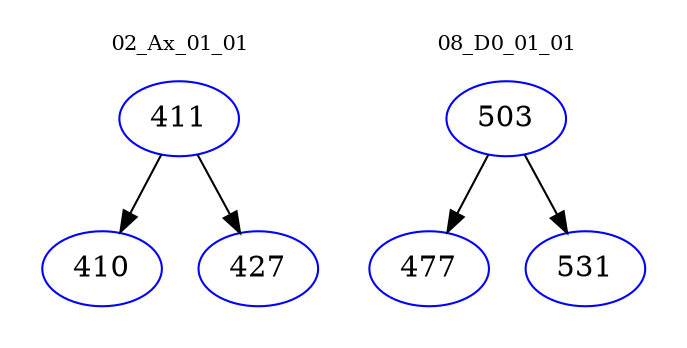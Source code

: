 digraph{
subgraph cluster_0 {
color = white
label = "02_Ax_01_01";
fontsize=10;
T0_411 [label="411", color="blue"]
T0_411 -> T0_410 [color="black"]
T0_410 [label="410", color="blue"]
T0_411 -> T0_427 [color="black"]
T0_427 [label="427", color="blue"]
}
subgraph cluster_1 {
color = white
label = "08_D0_01_01";
fontsize=10;
T1_503 [label="503", color="blue"]
T1_503 -> T1_477 [color="black"]
T1_477 [label="477", color="blue"]
T1_503 -> T1_531 [color="black"]
T1_531 [label="531", color="blue"]
}
}
